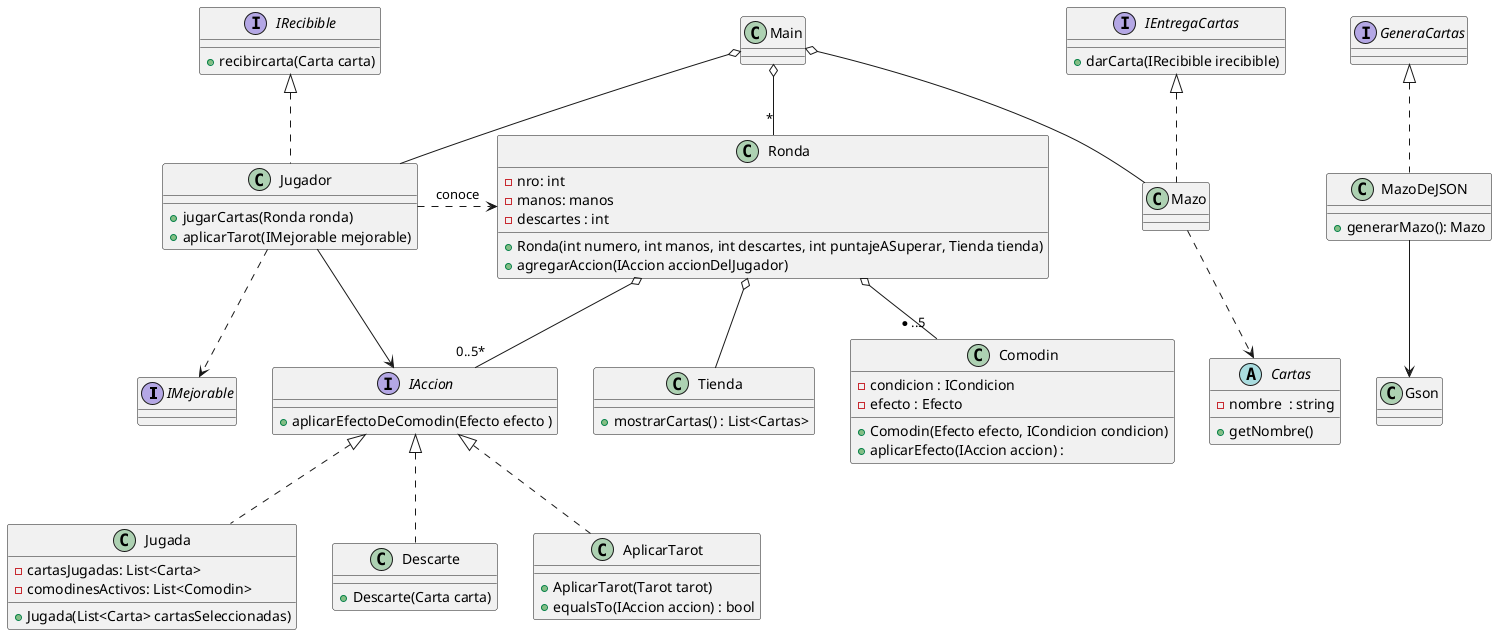 sinterminar.uml
@startuml

interface IMejorable 
class MazoDeJSON implements GeneraCartas{
    + generarMazo(): Mazo
}
class Ronda{
    + Ronda(int numero, int manos, int descartes, int puntajeASuperar, Tienda tienda)
}
Class Tienda{
    + mostrarCartas() : List<Cartas>
}
MazoDeJSON --> Gson
interface IRecibible{
    + recibircarta(Carta carta)
}
interface IEntregaCartas{
    + darCarta(IRecibible irecibible)
}
Class Main {
    
}
class Mazo implements IEntregaCartas{

}
Main o-- "*" Ronda
Main o-- Jugador
Main o-- Mazo
Class Jugador implements IRecibible{
    + jugarCartas(Ronda ronda)
    + aplicarTarot(IMejorable mejorable)
}
Jugador ..> IMejorable
Ronda o-- "*..5" Comodin
Jugador .> Ronda : "conoce"
Ronda o-- Tienda
Mazo ..> Cartas 

abstract Cartas{
    - nombre  : string 
    + getNombre()
}
Class Ronda{
    -nro: int 
    -manos: manos 
    -descartes : int 
    + agregarAccion(IAccion accionDelJugador)
}
interface IAccion {
    + aplicarEfectoDeComodin(Efecto efecto )
}
IAccion <|.. Jugada 
IAccion <|.. Descarte
Jugador --> IAccion

class Descarte{
    + Descarte(Carta carta)
}
class Jugada{
    + Jugada(List<Carta> cartasSeleccionadas)
}

Ronda o-- "0..5*" IAccion
Class Jugada{
    - cartasJugadas: List<Carta>
    - comodinesActivos: List<Comodin>
}
class Comodin{
    - condicion : ICondicion
    - efecto : Efecto
    + Comodin(Efecto efecto, ICondicion condicion)
    + aplicarEfecto(IAccion accion) :
}
Class AplicarTarot implements IAccion{
    + AplicarTarot(Tarot tarot)
    + equalsTo(IAccion accion) : bool
}
@enduml